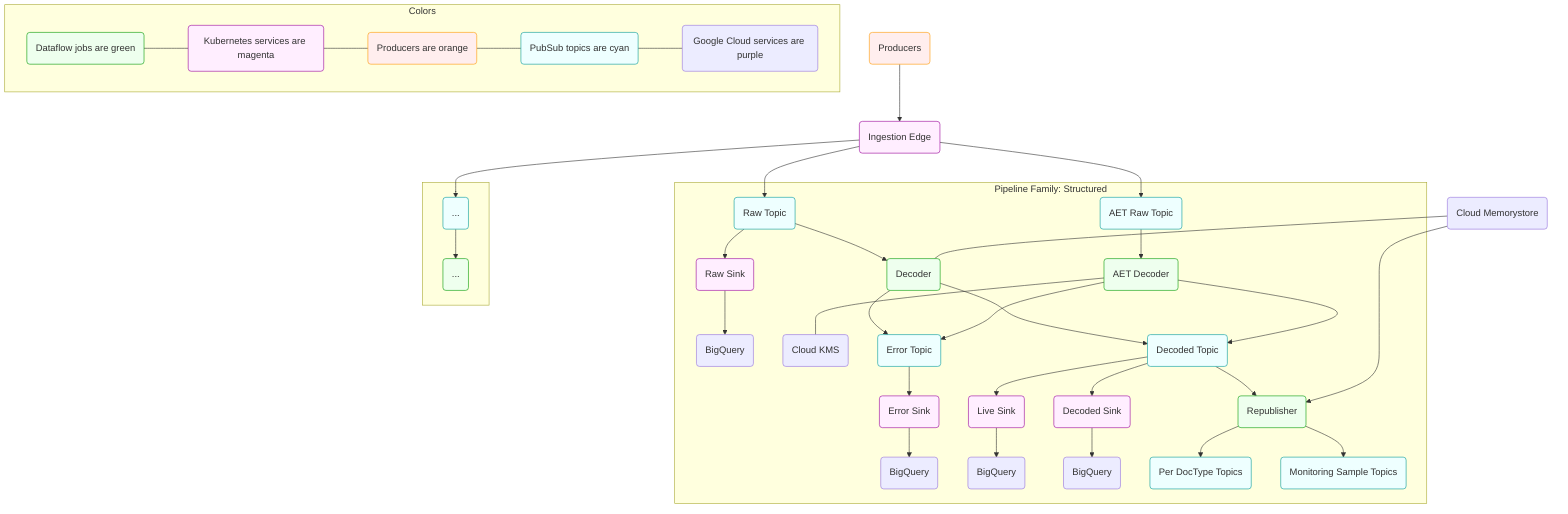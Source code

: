 %% To install the mmdc command run:
%%   npm install -g mermaid.cli
%% To update this file run:
%%   mmdc -i diagram.mmd -o diagram.svg
%% Or use the docker wrapper in this repo (from the top-level directory):
%%   ./bin/update-diagrams

graph TD

f1(Producers) --> k1(Ingestion Edge)
k1 --> p1(Raw Topic)
k1 --> p1aet(AET Raw Topic)
k1 --> p99(...)

subgraph Pipeline Family: Structured
    p1 --> k2(Raw Sink)
    k2 --> c1(BigQuery)
    p1 --> d2(Decoder)
    p1aet --> d2aet(AET Decoder)
    d2aet --- m2(Cloud KMS)
    d2 --> p2(Decoded Topic)
    d2 --> p2err(Error Topic)
    p2err --> d3err(Error Sink)
    d3err --> berr(BigQuery)
    d2aet --> p2
    d2aet --> p2err
    p2 --> d3(Live Sink)
    d3 --> b1(BigQuery)
    p2 --> k3(Decoded Sink)
    k3 --> c2(BigQuery)
    p2 --> d5(Republisher)
    d5 --> p5(Per DocType Topics)
    d5 --> p6(Monitoring Sample Topics)
end

subgraph .
   p99 --> d99(...)
end

m1 --> d5
m1(Cloud Memorystore) --- d2

subgraph Colors
    d(Dataflow jobs are green)
    k(Kubernetes services are magenta)
    f(Producers are orange)
    p(PubSub topics are cyan)
    g(Google Cloud services are purple)

    %% connect them to make the key vertical
    d --- k
    k --- f
    f --- p
    p --- g
end

classDef cyan fill:#eff,stroke:#099;
classDef green fill:#efe,stroke:#090;
classDef magenta fill:#fef,stroke:#909;
classDef orange fill:#fee,stroke:#f90;
class p,p0,p1,p1aet,p2,p2err,p3,p4,p5,p6,p99 cyan
class d,d0,d2,d2aet,d5,d99 green
class k,k0,k1,k2,k3,d3,d3err magenta
class f,f1 orange